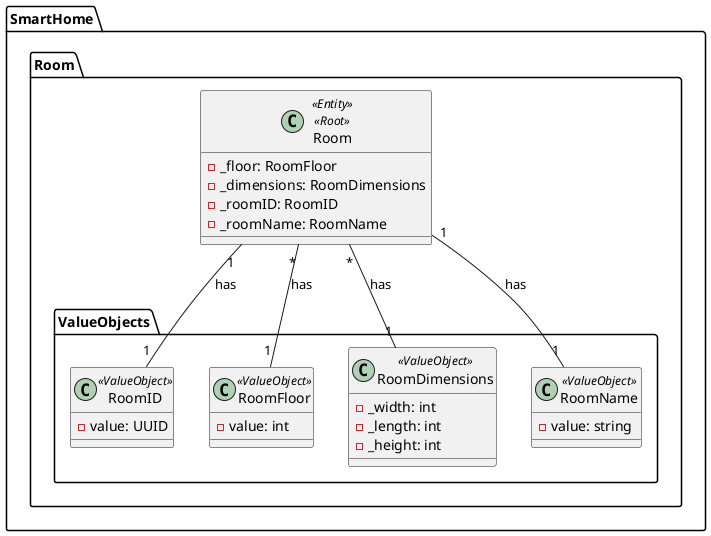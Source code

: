 @startuml
'https://plantuml.com/class-diagram

package SmartHome.Room {
  class Room<<Entity>><<Root>>{
    -_floor: RoomFloor
    -_dimensions: RoomDimensions
    -_roomID: RoomID
    -_roomName: RoomName
  }

  package ValueObjects {
    class RoomID<<ValueObject>>{
      -value: UUID
        }
    class RoomFloor<<ValueObject>>{
      -value: int
        }
    class RoomDimensions<<ValueObject>>{
    -_width: int
    -_length: int
    -_height: int
    }
    class RoomName<<ValueObject>>{
      -value: string
        }
  }

Room "*" -- "1" RoomDimensions: has
Room "*" -- "1" RoomFloor: has
Room "1" -- "1" RoomID: has
Room "1" -- "1" RoomName: has
}
@enduml